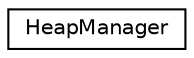 digraph "Graphical Class Hierarchy"
{
  edge [fontname="Helvetica",fontsize="10",labelfontname="Helvetica",labelfontsize="10"];
  node [fontname="Helvetica",fontsize="10",shape=record];
  rankdir="LR";
  Node1 [label="HeapManager",height=0.2,width=0.4,color="black", fillcolor="white", style="filled",URL="$class_heap_manager.html"];
}

